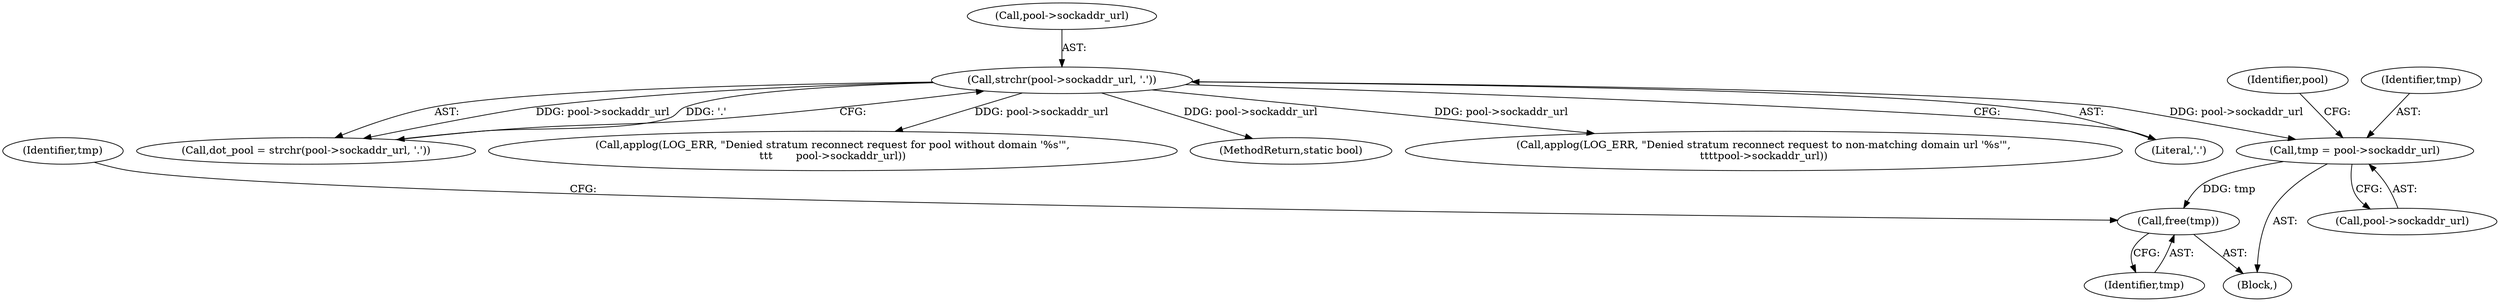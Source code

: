 digraph "0_cgminer_e1c5050734123973b99d181c45e74b2cbb00272e_2@pointer" {
"1000229" [label="(Call,tmp = pool->sockaddr_url)"];
"1000136" [label="(Call,strchr(pool->sockaddr_url, '.'))"];
"1000246" [label="(Call,free(tmp))"];
"1000136" [label="(Call,strchr(pool->sockaddr_url, '.'))"];
"1000137" [label="(Call,pool->sockaddr_url)"];
"1000249" [label="(Identifier,tmp)"];
"1000134" [label="(Call,dot_pool = strchr(pool->sockaddr_url, '.'))"];
"1000247" [label="(Identifier,tmp)"];
"1000103" [label="(Block,)"];
"1000246" [label="(Call,free(tmp))"];
"1000236" [label="(Identifier,pool)"];
"1000231" [label="(Call,pool->sockaddr_url)"];
"1000145" [label="(Call,applog(LOG_ERR, \"Denied stratum reconnect request for pool without domain '%s'\",\n\t\t\t       pool->sockaddr_url))"];
"1000276" [label="(MethodReturn,static bool)"];
"1000229" [label="(Call,tmp = pool->sockaddr_url)"];
"1000173" [label="(Call,applog(LOG_ERR, \"Denied stratum reconnect request to non-matching domain url '%s'\",\n\t\t\t\tpool->sockaddr_url))"];
"1000140" [label="(Literal,'.')"];
"1000230" [label="(Identifier,tmp)"];
"1000229" -> "1000103"  [label="AST: "];
"1000229" -> "1000231"  [label="CFG: "];
"1000230" -> "1000229"  [label="AST: "];
"1000231" -> "1000229"  [label="AST: "];
"1000236" -> "1000229"  [label="CFG: "];
"1000136" -> "1000229"  [label="DDG: pool->sockaddr_url"];
"1000229" -> "1000246"  [label="DDG: tmp"];
"1000136" -> "1000134"  [label="AST: "];
"1000136" -> "1000140"  [label="CFG: "];
"1000137" -> "1000136"  [label="AST: "];
"1000140" -> "1000136"  [label="AST: "];
"1000134" -> "1000136"  [label="CFG: "];
"1000136" -> "1000276"  [label="DDG: pool->sockaddr_url"];
"1000136" -> "1000134"  [label="DDG: pool->sockaddr_url"];
"1000136" -> "1000134"  [label="DDG: '.'"];
"1000136" -> "1000145"  [label="DDG: pool->sockaddr_url"];
"1000136" -> "1000173"  [label="DDG: pool->sockaddr_url"];
"1000246" -> "1000103"  [label="AST: "];
"1000246" -> "1000247"  [label="CFG: "];
"1000247" -> "1000246"  [label="AST: "];
"1000249" -> "1000246"  [label="CFG: "];
}
